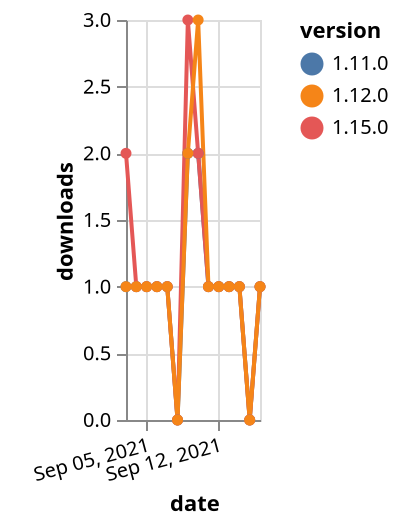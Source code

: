 {"$schema": "https://vega.github.io/schema/vega-lite/v5.json", "description": "A simple bar chart with embedded data.", "data": {"values": [{"date": "2021-09-03", "total": 204, "delta": 1, "version": "1.11.0"}, {"date": "2021-09-04", "total": 205, "delta": 1, "version": "1.11.0"}, {"date": "2021-09-05", "total": 206, "delta": 1, "version": "1.11.0"}, {"date": "2021-09-06", "total": 207, "delta": 1, "version": "1.11.0"}, {"date": "2021-09-07", "total": 208, "delta": 1, "version": "1.11.0"}, {"date": "2021-09-08", "total": 208, "delta": 0, "version": "1.11.0"}, {"date": "2021-09-09", "total": 210, "delta": 2, "version": "1.11.0"}, {"date": "2021-09-10", "total": 212, "delta": 2, "version": "1.11.0"}, {"date": "2021-09-11", "total": 213, "delta": 1, "version": "1.11.0"}, {"date": "2021-09-12", "total": 214, "delta": 1, "version": "1.11.0"}, {"date": "2021-09-13", "total": 215, "delta": 1, "version": "1.11.0"}, {"date": "2021-09-14", "total": 216, "delta": 1, "version": "1.11.0"}, {"date": "2021-09-15", "total": 216, "delta": 0, "version": "1.11.0"}, {"date": "2021-09-16", "total": 217, "delta": 1, "version": "1.11.0"}, {"date": "2021-09-03", "total": 112, "delta": 2, "version": "1.15.0"}, {"date": "2021-09-04", "total": 113, "delta": 1, "version": "1.15.0"}, {"date": "2021-09-05", "total": 114, "delta": 1, "version": "1.15.0"}, {"date": "2021-09-06", "total": 115, "delta": 1, "version": "1.15.0"}, {"date": "2021-09-07", "total": 116, "delta": 1, "version": "1.15.0"}, {"date": "2021-09-08", "total": 116, "delta": 0, "version": "1.15.0"}, {"date": "2021-09-09", "total": 119, "delta": 3, "version": "1.15.0"}, {"date": "2021-09-10", "total": 121, "delta": 2, "version": "1.15.0"}, {"date": "2021-09-11", "total": 122, "delta": 1, "version": "1.15.0"}, {"date": "2021-09-12", "total": 123, "delta": 1, "version": "1.15.0"}, {"date": "2021-09-13", "total": 124, "delta": 1, "version": "1.15.0"}, {"date": "2021-09-14", "total": 125, "delta": 1, "version": "1.15.0"}, {"date": "2021-09-15", "total": 125, "delta": 0, "version": "1.15.0"}, {"date": "2021-09-16", "total": 126, "delta": 1, "version": "1.15.0"}, {"date": "2021-09-03", "total": 362, "delta": 1, "version": "1.12.0"}, {"date": "2021-09-04", "total": 363, "delta": 1, "version": "1.12.0"}, {"date": "2021-09-05", "total": 364, "delta": 1, "version": "1.12.0"}, {"date": "2021-09-06", "total": 365, "delta": 1, "version": "1.12.0"}, {"date": "2021-09-07", "total": 366, "delta": 1, "version": "1.12.0"}, {"date": "2021-09-08", "total": 366, "delta": 0, "version": "1.12.0"}, {"date": "2021-09-09", "total": 368, "delta": 2, "version": "1.12.0"}, {"date": "2021-09-10", "total": 371, "delta": 3, "version": "1.12.0"}, {"date": "2021-09-11", "total": 372, "delta": 1, "version": "1.12.0"}, {"date": "2021-09-12", "total": 373, "delta": 1, "version": "1.12.0"}, {"date": "2021-09-13", "total": 374, "delta": 1, "version": "1.12.0"}, {"date": "2021-09-14", "total": 375, "delta": 1, "version": "1.12.0"}, {"date": "2021-09-15", "total": 375, "delta": 0, "version": "1.12.0"}, {"date": "2021-09-16", "total": 376, "delta": 1, "version": "1.12.0"}]}, "width": "container", "mark": {"type": "line", "point": {"filled": true}}, "encoding": {"x": {"field": "date", "type": "temporal", "timeUnit": "yearmonthdate", "title": "date", "axis": {"labelAngle": -15}}, "y": {"field": "delta", "type": "quantitative", "title": "downloads"}, "color": {"field": "version", "type": "nominal"}, "tooltip": {"field": "delta"}}}
